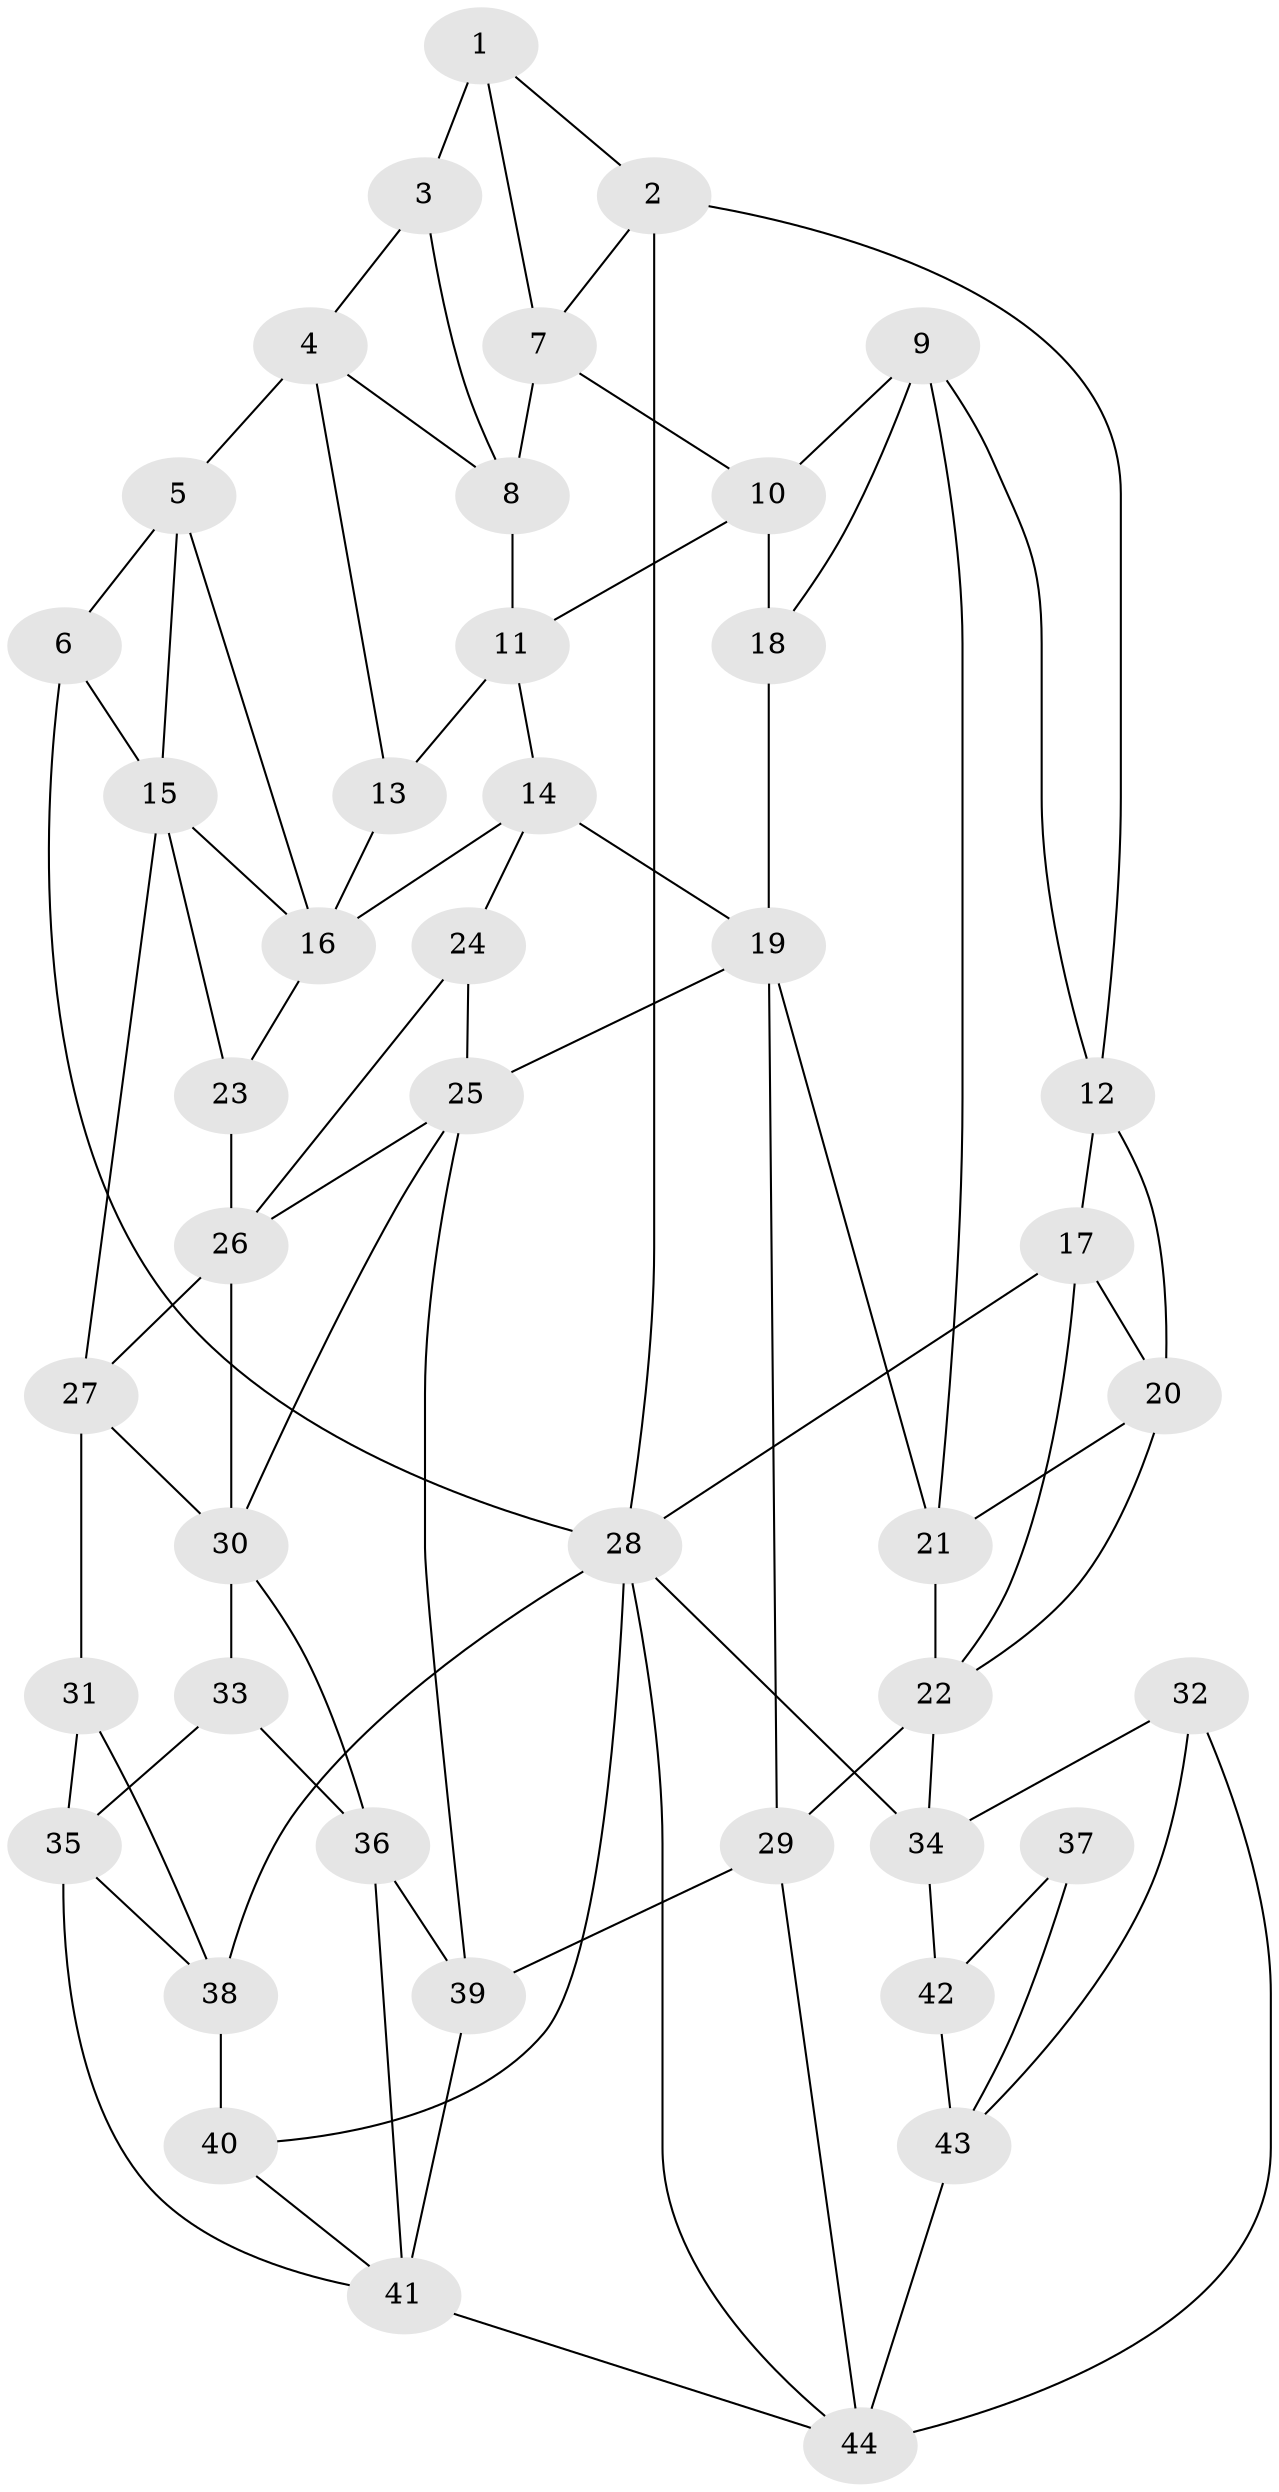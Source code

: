 // original degree distribution, {3: 0.013888888888888888, 6: 0.24305555555555555, 4: 0.2569444444444444, 5: 0.4861111111111111}
// Generated by graph-tools (version 1.1) at 2025/38/03/04/25 23:38:33]
// undirected, 44 vertices, 87 edges
graph export_dot {
  node [color=gray90,style=filled];
  1;
  2;
  3;
  4;
  5;
  6;
  7;
  8;
  9;
  10;
  11;
  12;
  13;
  14;
  15;
  16;
  17;
  18;
  19;
  20;
  21;
  22;
  23;
  24;
  25;
  26;
  27;
  28;
  29;
  30;
  31;
  32;
  33;
  34;
  35;
  36;
  37;
  38;
  39;
  40;
  41;
  42;
  43;
  44;
  1 -- 2 [weight=1.0];
  1 -- 3 [weight=2.0];
  1 -- 7 [weight=1.0];
  2 -- 7 [weight=1.0];
  2 -- 12 [weight=1.0];
  2 -- 28 [weight=1.0];
  3 -- 4 [weight=1.0];
  3 -- 8 [weight=1.0];
  4 -- 5 [weight=1.0];
  4 -- 8 [weight=1.0];
  4 -- 13 [weight=1.0];
  5 -- 6 [weight=2.0];
  5 -- 15 [weight=1.0];
  5 -- 16 [weight=1.0];
  6 -- 15 [weight=1.0];
  6 -- 28 [weight=2.0];
  7 -- 8 [weight=1.0];
  7 -- 10 [weight=1.0];
  8 -- 11 [weight=3.0];
  9 -- 10 [weight=1.0];
  9 -- 12 [weight=1.0];
  9 -- 18 [weight=1.0];
  9 -- 21 [weight=1.0];
  10 -- 11 [weight=1.0];
  10 -- 18 [weight=1.0];
  11 -- 13 [weight=1.0];
  11 -- 14 [weight=1.0];
  12 -- 17 [weight=1.0];
  12 -- 20 [weight=1.0];
  13 -- 16 [weight=2.0];
  14 -- 16 [weight=1.0];
  14 -- 19 [weight=1.0];
  14 -- 24 [weight=1.0];
  15 -- 16 [weight=1.0];
  15 -- 23 [weight=1.0];
  15 -- 27 [weight=1.0];
  16 -- 23 [weight=1.0];
  17 -- 20 [weight=1.0];
  17 -- 22 [weight=1.0];
  17 -- 28 [weight=1.0];
  18 -- 19 [weight=2.0];
  19 -- 21 [weight=1.0];
  19 -- 25 [weight=1.0];
  19 -- 29 [weight=1.0];
  20 -- 21 [weight=3.0];
  20 -- 22 [weight=1.0];
  21 -- 22 [weight=1.0];
  22 -- 29 [weight=1.0];
  22 -- 34 [weight=2.0];
  23 -- 26 [weight=2.0];
  24 -- 25 [weight=2.0];
  24 -- 26 [weight=1.0];
  25 -- 26 [weight=1.0];
  25 -- 30 [weight=1.0];
  25 -- 39 [weight=1.0];
  26 -- 27 [weight=1.0];
  26 -- 30 [weight=1.0];
  27 -- 30 [weight=1.0];
  27 -- 31 [weight=2.0];
  28 -- 34 [weight=1.0];
  28 -- 38 [weight=1.0];
  28 -- 40 [weight=1.0];
  28 -- 44 [weight=1.0];
  29 -- 39 [weight=2.0];
  29 -- 44 [weight=1.0];
  30 -- 33 [weight=2.0];
  30 -- 36 [weight=1.0];
  31 -- 35 [weight=1.0];
  31 -- 38 [weight=2.0];
  32 -- 34 [weight=1.0];
  32 -- 43 [weight=1.0];
  32 -- 44 [weight=1.0];
  33 -- 35 [weight=2.0];
  33 -- 36 [weight=2.0];
  34 -- 42 [weight=2.0];
  35 -- 38 [weight=1.0];
  35 -- 41 [weight=1.0];
  36 -- 39 [weight=1.0];
  36 -- 41 [weight=1.0];
  37 -- 42 [weight=1.0];
  37 -- 43 [weight=2.0];
  38 -- 40 [weight=2.0];
  39 -- 41 [weight=2.0];
  40 -- 41 [weight=1.0];
  41 -- 44 [weight=1.0];
  42 -- 43 [weight=1.0];
  43 -- 44 [weight=2.0];
}
